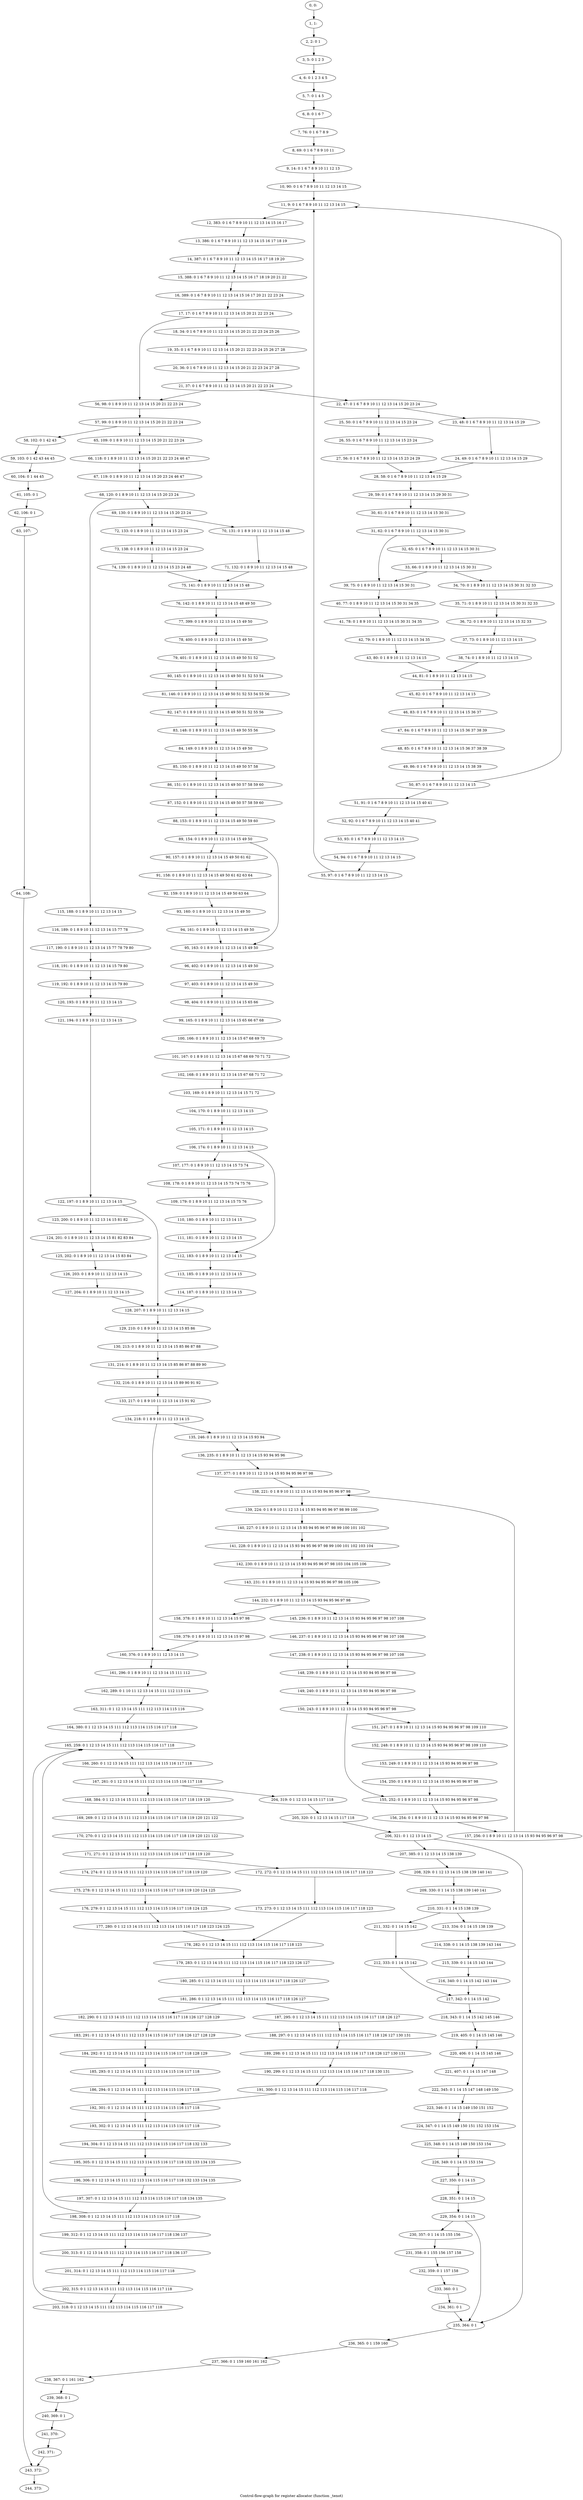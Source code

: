 digraph G {
graph [label="Control-flow-graph for register allocator (function _tenot)"]
0[label="0, 0: "];
1[label="1, 1: "];
2[label="2, 2: 0 1 "];
3[label="3, 5: 0 1 2 3 "];
4[label="4, 6: 0 1 2 3 4 5 "];
5[label="5, 7: 0 1 4 5 "];
6[label="6, 8: 0 1 6 7 "];
7[label="7, 76: 0 1 6 7 8 9 "];
8[label="8, 69: 0 1 6 7 8 9 10 11 "];
9[label="9, 14: 0 1 6 7 8 9 10 11 12 13 "];
10[label="10, 90: 0 1 6 7 8 9 10 11 12 13 14 15 "];
11[label="11, 9: 0 1 6 7 8 9 10 11 12 13 14 15 "];
12[label="12, 383: 0 1 6 7 8 9 10 11 12 13 14 15 16 17 "];
13[label="13, 386: 0 1 6 7 8 9 10 11 12 13 14 15 16 17 18 19 "];
14[label="14, 387: 0 1 6 7 8 9 10 11 12 13 14 15 16 17 18 19 20 "];
15[label="15, 388: 0 1 6 7 8 9 10 11 12 13 14 15 16 17 18 19 20 21 22 "];
16[label="16, 389: 0 1 6 7 8 9 10 11 12 13 14 15 16 17 20 21 22 23 24 "];
17[label="17, 17: 0 1 6 7 8 9 10 11 12 13 14 15 20 21 22 23 24 "];
18[label="18, 34: 0 1 6 7 8 9 10 11 12 13 14 15 20 21 22 23 24 25 26 "];
19[label="19, 35: 0 1 6 7 8 9 10 11 12 13 14 15 20 21 22 23 24 25 26 27 28 "];
20[label="20, 36: 0 1 6 7 8 9 10 11 12 13 14 15 20 21 22 23 24 27 28 "];
21[label="21, 37: 0 1 6 7 8 9 10 11 12 13 14 15 20 21 22 23 24 "];
22[label="22, 47: 0 1 6 7 8 9 10 11 12 13 14 15 20 23 24 "];
23[label="23, 48: 0 1 6 7 8 9 10 11 12 13 14 15 29 "];
24[label="24, 49: 0 1 6 7 8 9 10 11 12 13 14 15 29 "];
25[label="25, 50: 0 1 6 7 8 9 10 11 12 13 14 15 23 24 "];
26[label="26, 55: 0 1 6 7 8 9 10 11 12 13 14 15 23 24 "];
27[label="27, 56: 0 1 6 7 8 9 10 11 12 13 14 15 23 24 29 "];
28[label="28, 58: 0 1 6 7 8 9 10 11 12 13 14 15 29 "];
29[label="29, 59: 0 1 6 7 8 9 10 11 12 13 14 15 29 30 31 "];
30[label="30, 61: 0 1 6 7 8 9 10 11 12 13 14 15 30 31 "];
31[label="31, 62: 0 1 6 7 8 9 10 11 12 13 14 15 30 31 "];
32[label="32, 65: 0 1 6 7 8 9 10 11 12 13 14 15 30 31 "];
33[label="33, 66: 0 1 8 9 10 11 12 13 14 15 30 31 "];
34[label="34, 70: 0 1 8 9 10 11 12 13 14 15 30 31 32 33 "];
35[label="35, 71: 0 1 8 9 10 11 12 13 14 15 30 31 32 33 "];
36[label="36, 72: 0 1 8 9 10 11 12 13 14 15 32 33 "];
37[label="37, 73: 0 1 8 9 10 11 12 13 14 15 "];
38[label="38, 74: 0 1 8 9 10 11 12 13 14 15 "];
39[label="39, 75: 0 1 8 9 10 11 12 13 14 15 30 31 "];
40[label="40, 77: 0 1 8 9 10 11 12 13 14 15 30 31 34 35 "];
41[label="41, 78: 0 1 8 9 10 11 12 13 14 15 30 31 34 35 "];
42[label="42, 79: 0 1 8 9 10 11 12 13 14 15 34 35 "];
43[label="43, 80: 0 1 8 9 10 11 12 13 14 15 "];
44[label="44, 81: 0 1 8 9 10 11 12 13 14 15 "];
45[label="45, 82: 0 1 6 7 8 9 10 11 12 13 14 15 "];
46[label="46, 83: 0 1 6 7 8 9 10 11 12 13 14 15 36 37 "];
47[label="47, 84: 0 1 6 7 8 9 10 11 12 13 14 15 36 37 38 39 "];
48[label="48, 85: 0 1 6 7 8 9 10 11 12 13 14 15 36 37 38 39 "];
49[label="49, 86: 0 1 6 7 8 9 10 11 12 13 14 15 38 39 "];
50[label="50, 87: 0 1 6 7 8 9 10 11 12 13 14 15 "];
51[label="51, 91: 0 1 6 7 8 9 10 11 12 13 14 15 40 41 "];
52[label="52, 92: 0 1 6 7 8 9 10 11 12 13 14 15 40 41 "];
53[label="53, 93: 0 1 6 7 8 9 10 11 12 13 14 15 "];
54[label="54, 94: 0 1 6 7 8 9 10 11 12 13 14 15 "];
55[label="55, 97: 0 1 6 7 8 9 10 11 12 13 14 15 "];
56[label="56, 98: 0 1 8 9 10 11 12 13 14 15 20 21 22 23 24 "];
57[label="57, 99: 0 1 8 9 10 11 12 13 14 15 20 21 22 23 24 "];
58[label="58, 102: 0 1 42 43 "];
59[label="59, 103: 0 1 42 43 44 45 "];
60[label="60, 104: 0 1 44 45 "];
61[label="61, 105: 0 1 "];
62[label="62, 106: 0 1 "];
63[label="63, 107: "];
64[label="64, 108: "];
65[label="65, 109: 0 1 8 9 10 11 12 13 14 15 20 21 22 23 24 "];
66[label="66, 118: 0 1 8 9 10 11 12 13 14 15 20 21 22 23 24 46 47 "];
67[label="67, 119: 0 1 8 9 10 11 12 13 14 15 20 23 24 46 47 "];
68[label="68, 120: 0 1 8 9 10 11 12 13 14 15 20 23 24 "];
69[label="69, 130: 0 1 8 9 10 11 12 13 14 15 20 23 24 "];
70[label="70, 131: 0 1 8 9 10 11 12 13 14 15 48 "];
71[label="71, 132: 0 1 8 9 10 11 12 13 14 15 48 "];
72[label="72, 133: 0 1 8 9 10 11 12 13 14 15 23 24 "];
73[label="73, 138: 0 1 8 9 10 11 12 13 14 15 23 24 "];
74[label="74, 139: 0 1 8 9 10 11 12 13 14 15 23 24 48 "];
75[label="75, 141: 0 1 8 9 10 11 12 13 14 15 48 "];
76[label="76, 142: 0 1 8 9 10 11 12 13 14 15 48 49 50 "];
77[label="77, 399: 0 1 8 9 10 11 12 13 14 15 49 50 "];
78[label="78, 400: 0 1 8 9 10 11 12 13 14 15 49 50 "];
79[label="79, 401: 0 1 8 9 10 11 12 13 14 15 49 50 51 52 "];
80[label="80, 145: 0 1 8 9 10 11 12 13 14 15 49 50 51 52 53 54 "];
81[label="81, 146: 0 1 8 9 10 11 12 13 14 15 49 50 51 52 53 54 55 56 "];
82[label="82, 147: 0 1 8 9 10 11 12 13 14 15 49 50 51 52 55 56 "];
83[label="83, 148: 0 1 8 9 10 11 12 13 14 15 49 50 55 56 "];
84[label="84, 149: 0 1 8 9 10 11 12 13 14 15 49 50 "];
85[label="85, 150: 0 1 8 9 10 11 12 13 14 15 49 50 57 58 "];
86[label="86, 151: 0 1 8 9 10 11 12 13 14 15 49 50 57 58 59 60 "];
87[label="87, 152: 0 1 8 9 10 11 12 13 14 15 49 50 57 58 59 60 "];
88[label="88, 153: 0 1 8 9 10 11 12 13 14 15 49 50 59 60 "];
89[label="89, 154: 0 1 8 9 10 11 12 13 14 15 49 50 "];
90[label="90, 157: 0 1 8 9 10 11 12 13 14 15 49 50 61 62 "];
91[label="91, 158: 0 1 8 9 10 11 12 13 14 15 49 50 61 62 63 64 "];
92[label="92, 159: 0 1 8 9 10 11 12 13 14 15 49 50 63 64 "];
93[label="93, 160: 0 1 8 9 10 11 12 13 14 15 49 50 "];
94[label="94, 161: 0 1 8 9 10 11 12 13 14 15 49 50 "];
95[label="95, 163: 0 1 8 9 10 11 12 13 14 15 49 50 "];
96[label="96, 402: 0 1 8 9 10 11 12 13 14 15 49 50 "];
97[label="97, 403: 0 1 8 9 10 11 12 13 14 15 49 50 "];
98[label="98, 404: 0 1 8 9 10 11 12 13 14 15 65 66 "];
99[label="99, 165: 0 1 8 9 10 11 12 13 14 15 65 66 67 68 "];
100[label="100, 166: 0 1 8 9 10 11 12 13 14 15 67 68 69 70 "];
101[label="101, 167: 0 1 8 9 10 11 12 13 14 15 67 68 69 70 71 72 "];
102[label="102, 168: 0 1 8 9 10 11 12 13 14 15 67 68 71 72 "];
103[label="103, 169: 0 1 8 9 10 11 12 13 14 15 71 72 "];
104[label="104, 170: 0 1 8 9 10 11 12 13 14 15 "];
105[label="105, 171: 0 1 8 9 10 11 12 13 14 15 "];
106[label="106, 174: 0 1 8 9 10 11 12 13 14 15 "];
107[label="107, 177: 0 1 8 9 10 11 12 13 14 15 73 74 "];
108[label="108, 178: 0 1 8 9 10 11 12 13 14 15 73 74 75 76 "];
109[label="109, 179: 0 1 8 9 10 11 12 13 14 15 75 76 "];
110[label="110, 180: 0 1 8 9 10 11 12 13 14 15 "];
111[label="111, 181: 0 1 8 9 10 11 12 13 14 15 "];
112[label="112, 183: 0 1 8 9 10 11 12 13 14 15 "];
113[label="113, 185: 0 1 8 9 10 11 12 13 14 15 "];
114[label="114, 187: 0 1 8 9 10 11 12 13 14 15 "];
115[label="115, 188: 0 1 8 9 10 11 12 13 14 15 "];
116[label="116, 189: 0 1 8 9 10 11 12 13 14 15 77 78 "];
117[label="117, 190: 0 1 8 9 10 11 12 13 14 15 77 78 79 80 "];
118[label="118, 191: 0 1 8 9 10 11 12 13 14 15 79 80 "];
119[label="119, 192: 0 1 8 9 10 11 12 13 14 15 79 80 "];
120[label="120, 193: 0 1 8 9 10 11 12 13 14 15 "];
121[label="121, 194: 0 1 8 9 10 11 12 13 14 15 "];
122[label="122, 197: 0 1 8 9 10 11 12 13 14 15 "];
123[label="123, 200: 0 1 8 9 10 11 12 13 14 15 81 82 "];
124[label="124, 201: 0 1 8 9 10 11 12 13 14 15 81 82 83 84 "];
125[label="125, 202: 0 1 8 9 10 11 12 13 14 15 83 84 "];
126[label="126, 203: 0 1 8 9 10 11 12 13 14 15 "];
127[label="127, 204: 0 1 8 9 10 11 12 13 14 15 "];
128[label="128, 207: 0 1 8 9 10 11 12 13 14 15 "];
129[label="129, 210: 0 1 8 9 10 11 12 13 14 15 85 86 "];
130[label="130, 213: 0 1 8 9 10 11 12 13 14 15 85 86 87 88 "];
131[label="131, 214: 0 1 8 9 10 11 12 13 14 15 85 86 87 88 89 90 "];
132[label="132, 216: 0 1 8 9 10 11 12 13 14 15 89 90 91 92 "];
133[label="133, 217: 0 1 8 9 10 11 12 13 14 15 91 92 "];
134[label="134, 218: 0 1 8 9 10 11 12 13 14 15 "];
135[label="135, 246: 0 1 8 9 10 11 12 13 14 15 93 94 "];
136[label="136, 235: 0 1 8 9 10 11 12 13 14 15 93 94 95 96 "];
137[label="137, 377: 0 1 8 9 10 11 12 13 14 15 93 94 95 96 97 98 "];
138[label="138, 221: 0 1 8 9 10 11 12 13 14 15 93 94 95 96 97 98 "];
139[label="139, 224: 0 1 8 9 10 11 12 13 14 15 93 94 95 96 97 98 99 100 "];
140[label="140, 227: 0 1 8 9 10 11 12 13 14 15 93 94 95 96 97 98 99 100 101 102 "];
141[label="141, 228: 0 1 8 9 10 11 12 13 14 15 93 94 95 96 97 98 99 100 101 102 103 104 "];
142[label="142, 230: 0 1 8 9 10 11 12 13 14 15 93 94 95 96 97 98 103 104 105 106 "];
143[label="143, 231: 0 1 8 9 10 11 12 13 14 15 93 94 95 96 97 98 105 106 "];
144[label="144, 232: 0 1 8 9 10 11 12 13 14 15 93 94 95 96 97 98 "];
145[label="145, 236: 0 1 8 9 10 11 12 13 14 15 93 94 95 96 97 98 107 108 "];
146[label="146, 237: 0 1 8 9 10 11 12 13 14 15 93 94 95 96 97 98 107 108 "];
147[label="147, 238: 0 1 8 9 10 11 12 13 14 15 93 94 95 96 97 98 107 108 "];
148[label="148, 239: 0 1 8 9 10 11 12 13 14 15 93 94 95 96 97 98 "];
149[label="149, 240: 0 1 8 9 10 11 12 13 14 15 93 94 95 96 97 98 "];
150[label="150, 243: 0 1 8 9 10 11 12 13 14 15 93 94 95 96 97 98 "];
151[label="151, 247: 0 1 8 9 10 11 12 13 14 15 93 94 95 96 97 98 109 110 "];
152[label="152, 248: 0 1 8 9 10 11 12 13 14 15 93 94 95 96 97 98 109 110 "];
153[label="153, 249: 0 1 8 9 10 11 12 13 14 15 93 94 95 96 97 98 "];
154[label="154, 250: 0 1 8 9 10 11 12 13 14 15 93 94 95 96 97 98 "];
155[label="155, 252: 0 1 8 9 10 11 12 13 14 15 93 94 95 96 97 98 "];
156[label="156, 254: 0 1 8 9 10 11 12 13 14 15 93 94 95 96 97 98 "];
157[label="157, 256: 0 1 8 9 10 11 12 13 14 15 93 94 95 96 97 98 "];
158[label="158, 378: 0 1 8 9 10 11 12 13 14 15 97 98 "];
159[label="159, 379: 0 1 8 9 10 11 12 13 14 15 97 98 "];
160[label="160, 376: 0 1 8 9 10 11 12 13 14 15 "];
161[label="161, 296: 0 1 8 9 10 11 12 13 14 15 111 112 "];
162[label="162, 289: 0 1 10 11 12 13 14 15 111 112 113 114 "];
163[label="163, 311: 0 1 12 13 14 15 111 112 113 114 115 116 "];
164[label="164, 380: 0 1 12 13 14 15 111 112 113 114 115 116 117 118 "];
165[label="165, 259: 0 1 12 13 14 15 111 112 113 114 115 116 117 118 "];
166[label="166, 260: 0 1 12 13 14 15 111 112 113 114 115 116 117 118 "];
167[label="167, 261: 0 1 12 13 14 15 111 112 113 114 115 116 117 118 "];
168[label="168, 384: 0 1 12 13 14 15 111 112 113 114 115 116 117 118 119 120 "];
169[label="169, 269: 0 1 12 13 14 15 111 112 113 114 115 116 117 118 119 120 121 122 "];
170[label="170, 270: 0 1 12 13 14 15 111 112 113 114 115 116 117 118 119 120 121 122 "];
171[label="171, 271: 0 1 12 13 14 15 111 112 113 114 115 116 117 118 119 120 "];
172[label="172, 272: 0 1 12 13 14 15 111 112 113 114 115 116 117 118 123 "];
173[label="173, 273: 0 1 12 13 14 15 111 112 113 114 115 116 117 118 123 "];
174[label="174, 274: 0 1 12 13 14 15 111 112 113 114 115 116 117 118 119 120 "];
175[label="175, 278: 0 1 12 13 14 15 111 112 113 114 115 116 117 118 119 120 124 125 "];
176[label="176, 279: 0 1 12 13 14 15 111 112 113 114 115 116 117 118 124 125 "];
177[label="177, 280: 0 1 12 13 14 15 111 112 113 114 115 116 117 118 123 124 125 "];
178[label="178, 282: 0 1 12 13 14 15 111 112 113 114 115 116 117 118 123 "];
179[label="179, 283: 0 1 12 13 14 15 111 112 113 114 115 116 117 118 123 126 127 "];
180[label="180, 285: 0 1 12 13 14 15 111 112 113 114 115 116 117 118 126 127 "];
181[label="181, 286: 0 1 12 13 14 15 111 112 113 114 115 116 117 118 126 127 "];
182[label="182, 290: 0 1 12 13 14 15 111 112 113 114 115 116 117 118 126 127 128 129 "];
183[label="183, 291: 0 1 12 13 14 15 111 112 113 114 115 116 117 118 126 127 128 129 "];
184[label="184, 292: 0 1 12 13 14 15 111 112 113 114 115 116 117 118 128 129 "];
185[label="185, 293: 0 1 12 13 14 15 111 112 113 114 115 116 117 118 "];
186[label="186, 294: 0 1 12 13 14 15 111 112 113 114 115 116 117 118 "];
187[label="187, 295: 0 1 12 13 14 15 111 112 113 114 115 116 117 118 126 127 "];
188[label="188, 297: 0 1 12 13 14 15 111 112 113 114 115 116 117 118 126 127 130 131 "];
189[label="189, 298: 0 1 12 13 14 15 111 112 113 114 115 116 117 118 126 127 130 131 "];
190[label="190, 299: 0 1 12 13 14 15 111 112 113 114 115 116 117 118 130 131 "];
191[label="191, 300: 0 1 12 13 14 15 111 112 113 114 115 116 117 118 "];
192[label="192, 301: 0 1 12 13 14 15 111 112 113 114 115 116 117 118 "];
193[label="193, 302: 0 1 12 13 14 15 111 112 113 114 115 116 117 118 "];
194[label="194, 304: 0 1 12 13 14 15 111 112 113 114 115 116 117 118 132 133 "];
195[label="195, 305: 0 1 12 13 14 15 111 112 113 114 115 116 117 118 132 133 134 135 "];
196[label="196, 306: 0 1 12 13 14 15 111 112 113 114 115 116 117 118 132 133 134 135 "];
197[label="197, 307: 0 1 12 13 14 15 111 112 113 114 115 116 117 118 134 135 "];
198[label="198, 308: 0 1 12 13 14 15 111 112 113 114 115 116 117 118 "];
199[label="199, 312: 0 1 12 13 14 15 111 112 113 114 115 116 117 118 136 137 "];
200[label="200, 313: 0 1 12 13 14 15 111 112 113 114 115 116 117 118 136 137 "];
201[label="201, 314: 0 1 12 13 14 15 111 112 113 114 115 116 117 118 "];
202[label="202, 315: 0 1 12 13 14 15 111 112 113 114 115 116 117 118 "];
203[label="203, 318: 0 1 12 13 14 15 111 112 113 114 115 116 117 118 "];
204[label="204, 319: 0 1 12 13 14 15 117 118 "];
205[label="205, 320: 0 1 12 13 14 15 117 118 "];
206[label="206, 321: 0 1 12 13 14 15 "];
207[label="207, 385: 0 1 12 13 14 15 138 139 "];
208[label="208, 329: 0 1 12 13 14 15 138 139 140 141 "];
209[label="209, 330: 0 1 14 15 138 139 140 141 "];
210[label="210, 331: 0 1 14 15 138 139 "];
211[label="211, 332: 0 1 14 15 142 "];
212[label="212, 333: 0 1 14 15 142 "];
213[label="213, 334: 0 1 14 15 138 139 "];
214[label="214, 338: 0 1 14 15 138 139 143 144 "];
215[label="215, 339: 0 1 14 15 143 144 "];
216[label="216, 340: 0 1 14 15 142 143 144 "];
217[label="217, 342: 0 1 14 15 142 "];
218[label="218, 343: 0 1 14 15 142 145 146 "];
219[label="219, 405: 0 1 14 15 145 146 "];
220[label="220, 406: 0 1 14 15 145 146 "];
221[label="221, 407: 0 1 14 15 147 148 "];
222[label="222, 345: 0 1 14 15 147 148 149 150 "];
223[label="223, 346: 0 1 14 15 149 150 151 152 "];
224[label="224, 347: 0 1 14 15 149 150 151 152 153 154 "];
225[label="225, 348: 0 1 14 15 149 150 153 154 "];
226[label="226, 349: 0 1 14 15 153 154 "];
227[label="227, 350: 0 1 14 15 "];
228[label="228, 351: 0 1 14 15 "];
229[label="229, 354: 0 1 14 15 "];
230[label="230, 357: 0 1 14 15 155 156 "];
231[label="231, 358: 0 1 155 156 157 158 "];
232[label="232, 359: 0 1 157 158 "];
233[label="233, 360: 0 1 "];
234[label="234, 361: 0 1 "];
235[label="235, 364: 0 1 "];
236[label="236, 365: 0 1 159 160 "];
237[label="237, 366: 0 1 159 160 161 162 "];
238[label="238, 367: 0 1 161 162 "];
239[label="239, 368: 0 1 "];
240[label="240, 369: 0 1 "];
241[label="241, 370: "];
242[label="242, 371: "];
243[label="243, 372: "];
244[label="244, 373: "];
0->1 ;
1->2 ;
2->3 ;
3->4 ;
4->5 ;
5->6 ;
6->7 ;
7->8 ;
8->9 ;
9->10 ;
10->11 ;
11->12 ;
12->13 ;
13->14 ;
14->15 ;
15->16 ;
16->17 ;
17->18 ;
17->56 ;
18->19 ;
19->20 ;
20->21 ;
21->22 ;
21->56 ;
22->23 ;
22->25 ;
23->24 ;
24->28 ;
25->26 ;
26->27 ;
27->28 ;
28->29 ;
29->30 ;
30->31 ;
31->32 ;
31->39 ;
32->33 ;
33->34 ;
33->39 ;
34->35 ;
35->36 ;
36->37 ;
37->38 ;
38->44 ;
39->40 ;
40->41 ;
41->42 ;
42->43 ;
43->44 ;
44->45 ;
45->46 ;
46->47 ;
47->48 ;
48->49 ;
49->50 ;
50->51 ;
50->11 ;
51->52 ;
52->53 ;
53->54 ;
54->55 ;
55->11 ;
56->57 ;
57->58 ;
57->65 ;
58->59 ;
59->60 ;
60->61 ;
61->62 ;
62->63 ;
63->64 ;
64->243 ;
65->66 ;
66->67 ;
67->68 ;
68->69 ;
68->115 ;
69->70 ;
69->72 ;
70->71 ;
71->75 ;
72->73 ;
73->74 ;
74->75 ;
75->76 ;
76->77 ;
77->78 ;
78->79 ;
79->80 ;
80->81 ;
81->82 ;
82->83 ;
83->84 ;
84->85 ;
85->86 ;
86->87 ;
87->88 ;
88->89 ;
89->90 ;
89->95 ;
90->91 ;
91->92 ;
92->93 ;
93->94 ;
94->95 ;
95->96 ;
96->97 ;
97->98 ;
98->99 ;
99->100 ;
100->101 ;
101->102 ;
102->103 ;
103->104 ;
104->105 ;
105->106 ;
106->107 ;
106->112 ;
107->108 ;
108->109 ;
109->110 ;
110->111 ;
111->112 ;
112->113 ;
113->114 ;
114->128 ;
115->116 ;
116->117 ;
117->118 ;
118->119 ;
119->120 ;
120->121 ;
121->122 ;
122->123 ;
122->128 ;
123->124 ;
124->125 ;
125->126 ;
126->127 ;
127->128 ;
128->129 ;
129->130 ;
130->131 ;
131->132 ;
132->133 ;
133->134 ;
134->135 ;
134->160 ;
135->136 ;
136->137 ;
137->138 ;
138->139 ;
139->140 ;
140->141 ;
141->142 ;
142->143 ;
143->144 ;
144->145 ;
144->158 ;
145->146 ;
146->147 ;
147->148 ;
148->149 ;
149->150 ;
150->151 ;
150->155 ;
151->152 ;
152->153 ;
153->154 ;
154->155 ;
155->156 ;
156->157 ;
157->138 ;
158->159 ;
159->160 ;
160->161 ;
161->162 ;
162->163 ;
163->164 ;
164->165 ;
165->166 ;
166->167 ;
167->168 ;
167->204 ;
168->169 ;
169->170 ;
170->171 ;
171->172 ;
171->174 ;
172->173 ;
173->178 ;
174->175 ;
175->176 ;
176->177 ;
177->178 ;
178->179 ;
179->180 ;
180->181 ;
181->182 ;
181->187 ;
182->183 ;
183->184 ;
184->185 ;
185->186 ;
186->192 ;
187->188 ;
188->189 ;
189->190 ;
190->191 ;
191->192 ;
192->193 ;
193->194 ;
194->195 ;
195->196 ;
196->197 ;
197->198 ;
198->199 ;
198->165 ;
199->200 ;
200->201 ;
201->202 ;
202->203 ;
203->165 ;
204->205 ;
205->206 ;
206->207 ;
206->235 ;
207->208 ;
208->209 ;
209->210 ;
210->211 ;
210->213 ;
211->212 ;
212->217 ;
213->214 ;
214->215 ;
215->216 ;
216->217 ;
217->218 ;
218->219 ;
219->220 ;
220->221 ;
221->222 ;
222->223 ;
223->224 ;
224->225 ;
225->226 ;
226->227 ;
227->228 ;
228->229 ;
229->230 ;
229->235 ;
230->231 ;
231->232 ;
232->233 ;
233->234 ;
234->235 ;
235->236 ;
236->237 ;
237->238 ;
238->239 ;
239->240 ;
240->241 ;
241->242 ;
242->243 ;
243->244 ;
}
